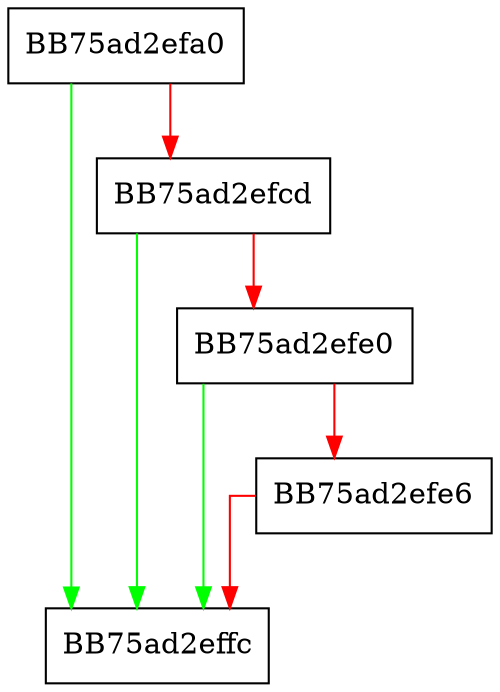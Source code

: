 digraph GetElementPriority {
  node [shape="box"];
  graph [splines=ortho];
  BB75ad2efa0 -> BB75ad2effc [color="green"];
  BB75ad2efa0 -> BB75ad2efcd [color="red"];
  BB75ad2efcd -> BB75ad2effc [color="green"];
  BB75ad2efcd -> BB75ad2efe0 [color="red"];
  BB75ad2efe0 -> BB75ad2effc [color="green"];
  BB75ad2efe0 -> BB75ad2efe6 [color="red"];
  BB75ad2efe6 -> BB75ad2effc [color="red"];
}
